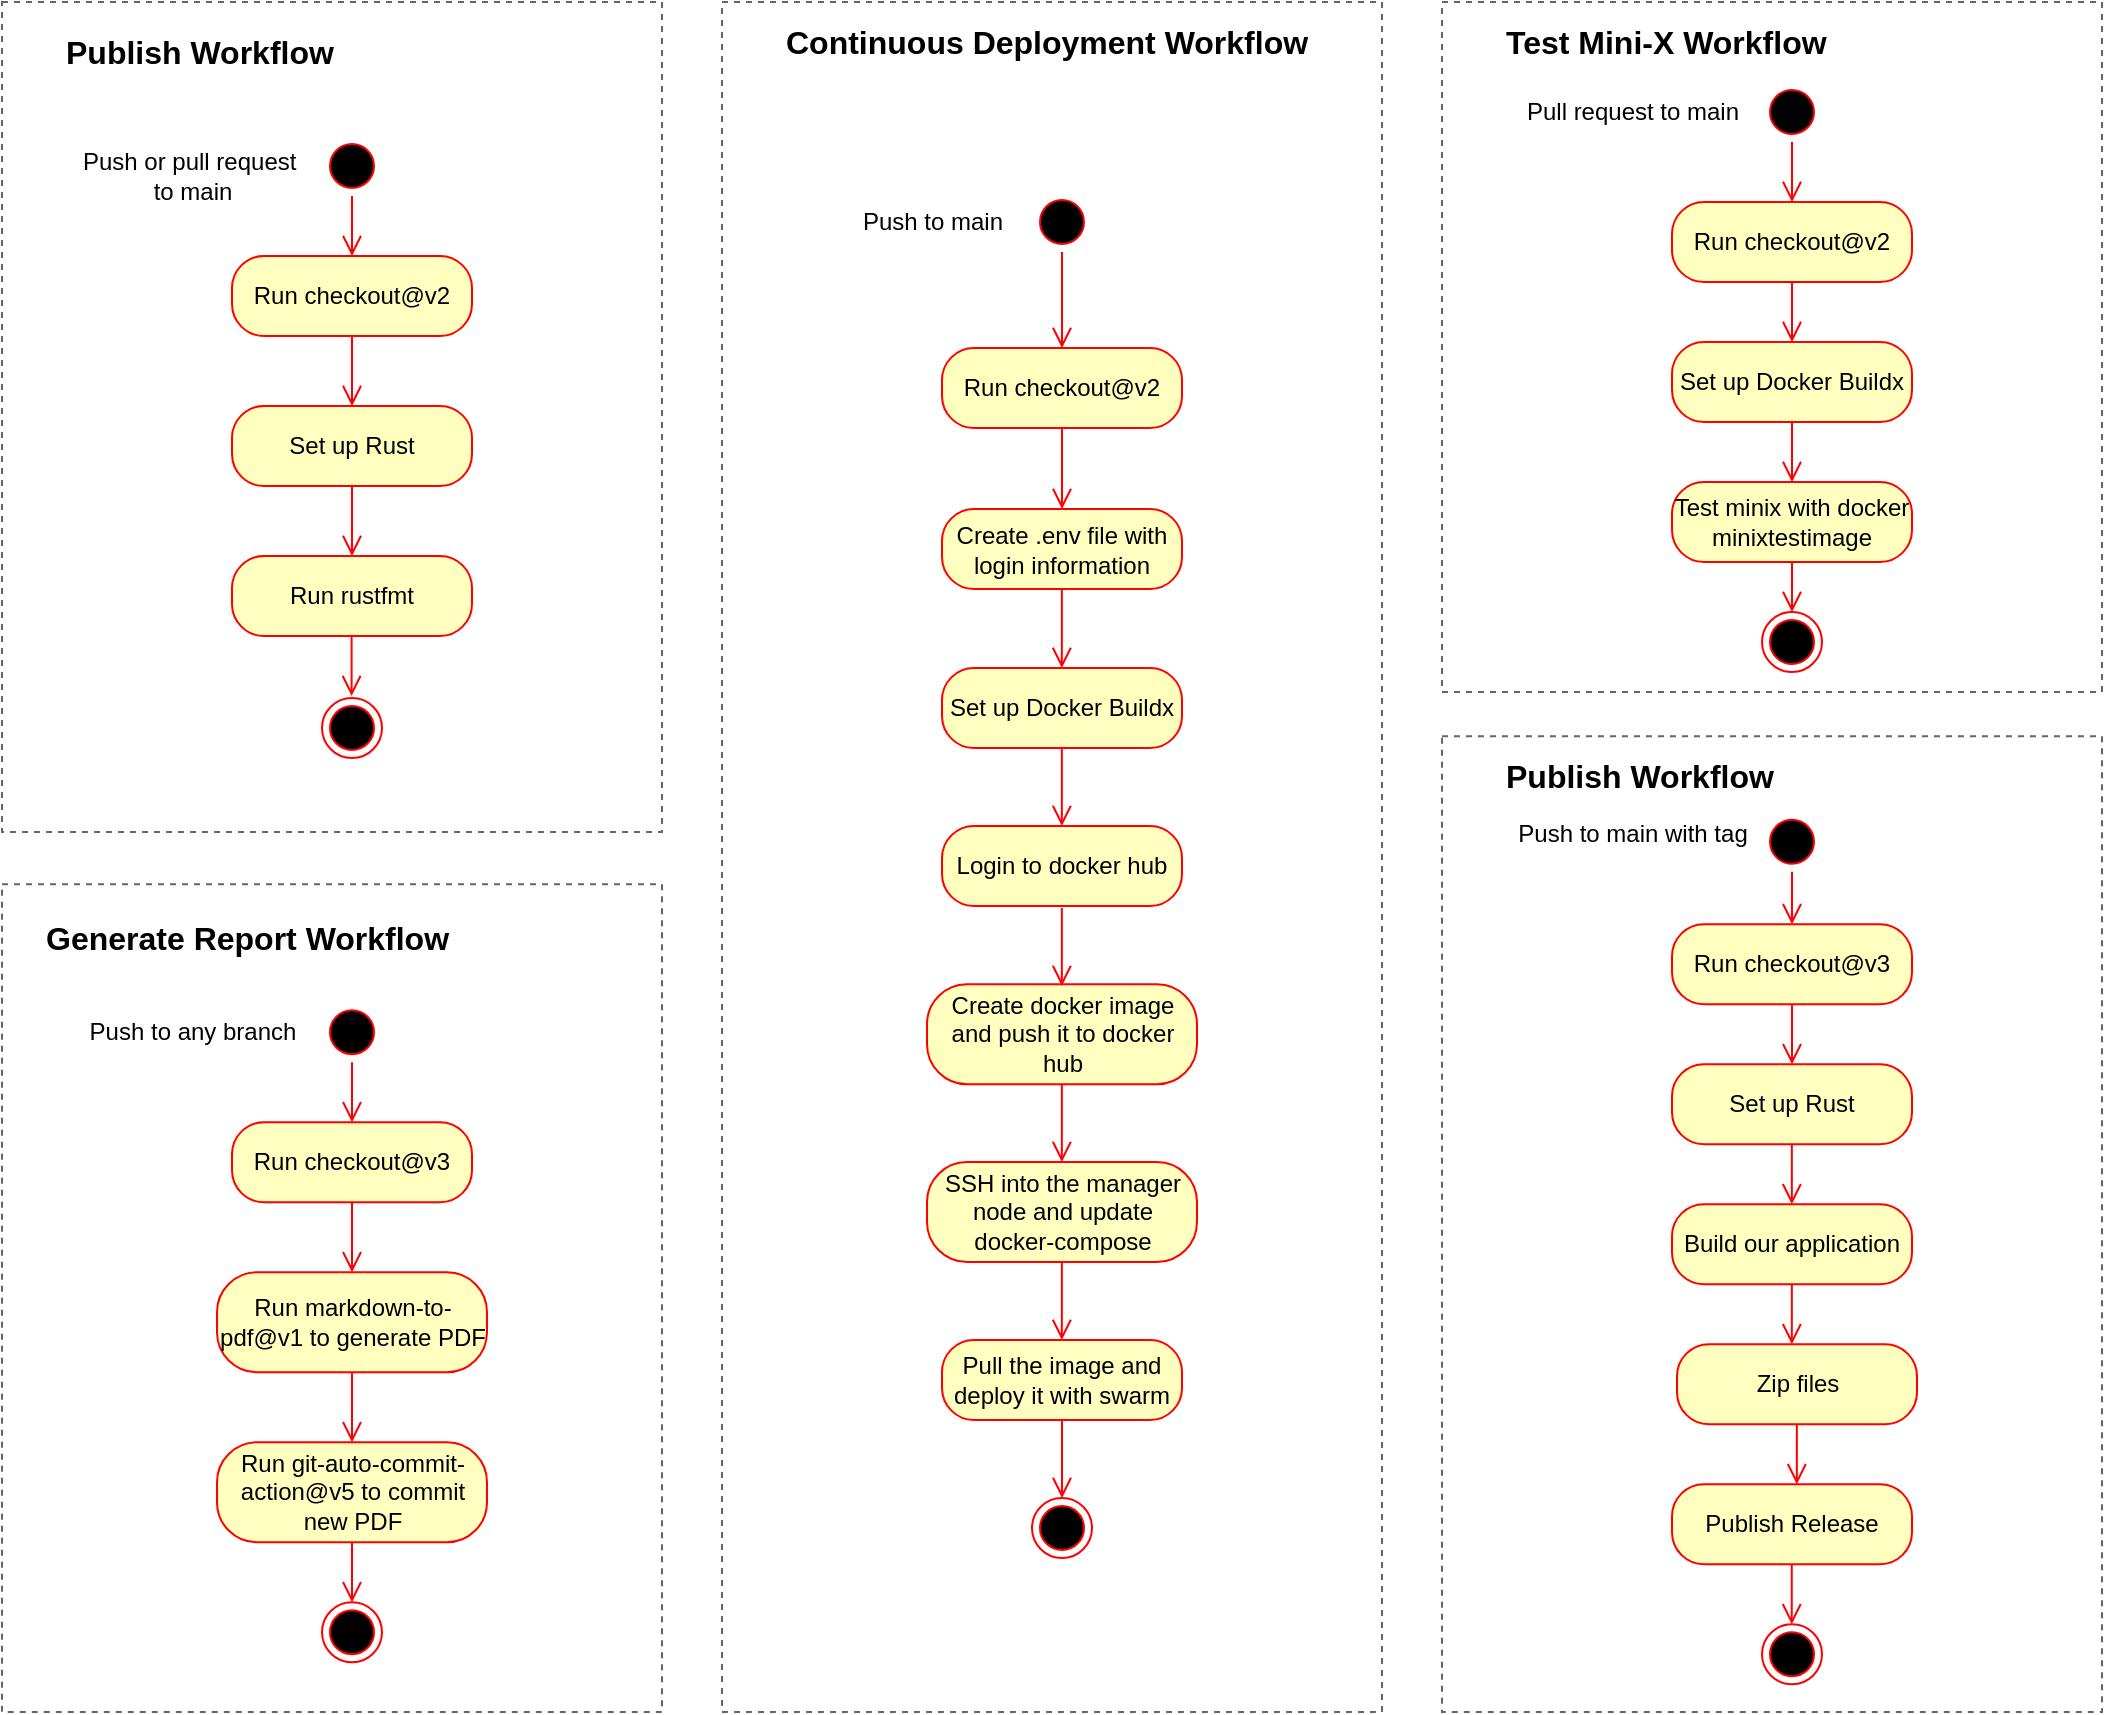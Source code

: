 <mxfile version="24.4.6" type="google">
  <diagram name="Page-1" id="OKW2vZuUyCLfSEZPetRM">
    <mxGraphModel grid="1" page="0" gridSize="10" guides="1" tooltips="1" connect="1" arrows="1" fold="1" pageScale="1" pageWidth="850" pageHeight="1100" math="0" shadow="0">
      <root>
        <mxCell id="0" />
        <mxCell id="1" parent="0" />
        <mxCell id="JS7riM0ZTtFmvcEDUlsF-1" value="" style="rounded=0;whiteSpace=wrap;html=1;fillColor=none;dashed=1;strokeWidth=1;fontColor=#333333;strokeColor=#666666;" vertex="1" parent="1">
          <mxGeometry x="1670" y="-75" width="330" height="345" as="geometry" />
        </mxCell>
        <mxCell id="JS7riM0ZTtFmvcEDUlsF-2" value="" style="ellipse;html=1;shape=endState;fillColor=#000000;strokeColor=#ff0000;" vertex="1" parent="1">
          <mxGeometry x="1830" y="230" width="30" height="30" as="geometry" />
        </mxCell>
        <mxCell id="JS7riM0ZTtFmvcEDUlsF-3" value="" style="ellipse;html=1;shape=startState;fillColor=#000000;strokeColor=#ff0000;" vertex="1" parent="1">
          <mxGeometry x="1830" y="-35" width="30" height="30" as="geometry" />
        </mxCell>
        <mxCell id="JS7riM0ZTtFmvcEDUlsF-4" value="" style="edgeStyle=orthogonalEdgeStyle;html=1;verticalAlign=bottom;endArrow=open;endSize=8;strokeColor=#ff0000;rounded=0;" edge="1" parent="1" source="JS7riM0ZTtFmvcEDUlsF-3" target="JS7riM0ZTtFmvcEDUlsF-5">
          <mxGeometry relative="1" as="geometry">
            <mxPoint x="1845" y="35" as="targetPoint" />
          </mxGeometry>
        </mxCell>
        <mxCell id="JS7riM0ZTtFmvcEDUlsF-5" value="Run checkout@v2" style="rounded=1;whiteSpace=wrap;html=1;arcSize=40;fontColor=#000000;fillColor=#ffffc0;strokeColor=#ff0000;" vertex="1" parent="1">
          <mxGeometry x="1785" y="25" width="120" height="40" as="geometry" />
        </mxCell>
        <mxCell id="JS7riM0ZTtFmvcEDUlsF-6" value="Pull request to main" style="text;html=1;align=center;verticalAlign=middle;resizable=0;points=[];autosize=1;strokeColor=none;fillColor=none;" vertex="1" parent="1">
          <mxGeometry x="1700" y="-35" width="130" height="30" as="geometry" />
        </mxCell>
        <mxCell id="JS7riM0ZTtFmvcEDUlsF-7" value="Set up Docker Buildx" style="rounded=1;whiteSpace=wrap;html=1;arcSize=40;fontColor=#000000;fillColor=#ffffc0;strokeColor=#ff0000;" vertex="1" parent="1">
          <mxGeometry x="1785" y="95" width="120" height="40" as="geometry" />
        </mxCell>
        <mxCell id="JS7riM0ZTtFmvcEDUlsF-8" value="" style="edgeStyle=orthogonalEdgeStyle;html=1;align=left;verticalAlign=top;endArrow=open;endSize=8;strokeColor=#ff0000;rounded=0;" edge="1" parent="1" source="JS7riM0ZTtFmvcEDUlsF-5" target="JS7riM0ZTtFmvcEDUlsF-7">
          <mxGeometry x="-1" relative="1" as="geometry">
            <mxPoint x="1860" y="35" as="targetPoint" />
            <mxPoint x="1860" y="-35" as="sourcePoint" />
          </mxGeometry>
        </mxCell>
        <mxCell id="JS7riM0ZTtFmvcEDUlsF-9" value="Test minix with docker minixtestimage" style="rounded=1;whiteSpace=wrap;html=1;arcSize=40;fontColor=#000000;fillColor=#ffffc0;strokeColor=#ff0000;" vertex="1" parent="1">
          <mxGeometry x="1785" y="165" width="120" height="40" as="geometry" />
        </mxCell>
        <mxCell id="JS7riM0ZTtFmvcEDUlsF-15" value="" style="edgeStyle=orthogonalEdgeStyle;html=1;align=left;verticalAlign=top;endArrow=open;endSize=8;strokeColor=#ff0000;rounded=0;entryX=0.5;entryY=0;entryDx=0;entryDy=0;" edge="1" parent="1" source="JS7riM0ZTtFmvcEDUlsF-9" target="JS7riM0ZTtFmvcEDUlsF-2">
          <mxGeometry x="-1" relative="1" as="geometry">
            <mxPoint x="1845" y="235" as="targetPoint" />
            <mxPoint x="1854" y="285" as="sourcePoint" />
          </mxGeometry>
        </mxCell>
        <mxCell id="JS7riM0ZTtFmvcEDUlsF-16" value="" style="edgeStyle=orthogonalEdgeStyle;html=1;align=left;verticalAlign=top;endArrow=open;endSize=8;strokeColor=#ff0000;rounded=0;" edge="1" parent="1" source="JS7riM0ZTtFmvcEDUlsF-7" target="JS7riM0ZTtFmvcEDUlsF-9">
          <mxGeometry x="-1" relative="1" as="geometry">
            <mxPoint x="1854" y="255" as="targetPoint" />
            <mxPoint x="1854" y="215" as="sourcePoint" />
          </mxGeometry>
        </mxCell>
        <mxCell id="JS7riM0ZTtFmvcEDUlsF-18" value="&lt;font style=&quot;font-size: 16px;&quot;&gt;Test Mini-X Workflow&lt;/font&gt;" style="text;html=1;strokeColor=none;fillColor=none;align=left;verticalAlign=middle;whiteSpace=wrap;rounded=0;fontStyle=1" vertex="1" parent="1">
          <mxGeometry x="1700" y="-75" width="230" height="40" as="geometry" />
        </mxCell>
        <mxCell id="JS7riM0ZTtFmvcEDUlsF-19" value="" style="rounded=0;whiteSpace=wrap;html=1;fillColor=none;dashed=1;strokeWidth=1;fontColor=#333333;strokeColor=#666666;" vertex="1" parent="1">
          <mxGeometry x="1310" y="-75" width="330" height="855" as="geometry" />
        </mxCell>
        <mxCell id="JS7riM0ZTtFmvcEDUlsF-21" value="" style="ellipse;html=1;shape=startState;fillColor=#000000;strokeColor=#ff0000;" vertex="1" parent="1">
          <mxGeometry x="1465" y="20" width="30" height="30" as="geometry" />
        </mxCell>
        <mxCell id="JS7riM0ZTtFmvcEDUlsF-22" value="" style="edgeStyle=orthogonalEdgeStyle;html=1;verticalAlign=bottom;endArrow=open;endSize=8;strokeColor=#ff0000;rounded=0;" edge="1" parent="1" source="JS7riM0ZTtFmvcEDUlsF-21" target="JS7riM0ZTtFmvcEDUlsF-23">
          <mxGeometry relative="1" as="geometry">
            <mxPoint x="1480" y="90" as="targetPoint" />
          </mxGeometry>
        </mxCell>
        <mxCell id="JS7riM0ZTtFmvcEDUlsF-23" value="Run checkout@v2" style="rounded=1;whiteSpace=wrap;html=1;arcSize=40;fontColor=#000000;fillColor=#ffffc0;strokeColor=#ff0000;" vertex="1" parent="1">
          <mxGeometry x="1420" y="98" width="120" height="40" as="geometry" />
        </mxCell>
        <mxCell id="JS7riM0ZTtFmvcEDUlsF-24" value="Push to main" style="text;html=1;align=center;verticalAlign=middle;resizable=0;points=[];autosize=1;strokeColor=none;fillColor=none;" vertex="1" parent="1">
          <mxGeometry x="1370" y="20" width="90" height="30" as="geometry" />
        </mxCell>
        <mxCell id="JS7riM0ZTtFmvcEDUlsF-25" value="Create .env file with login information" style="rounded=1;whiteSpace=wrap;html=1;arcSize=40;fontColor=#000000;fillColor=#ffffc0;strokeColor=#ff0000;" vertex="1" parent="1">
          <mxGeometry x="1420" y="178.5" width="120" height="40" as="geometry" />
        </mxCell>
        <mxCell id="JS7riM0ZTtFmvcEDUlsF-26" value="" style="edgeStyle=orthogonalEdgeStyle;html=1;align=left;verticalAlign=top;endArrow=open;endSize=8;strokeColor=#ff0000;rounded=0;" edge="1" parent="1" source="JS7riM0ZTtFmvcEDUlsF-23" target="JS7riM0ZTtFmvcEDUlsF-25">
          <mxGeometry x="-1" relative="1" as="geometry">
            <mxPoint x="1495" y="90" as="targetPoint" />
            <mxPoint x="1495" y="20" as="sourcePoint" />
          </mxGeometry>
        </mxCell>
        <mxCell id="JS7riM0ZTtFmvcEDUlsF-30" value="&lt;font style=&quot;font-size: 16px;&quot;&gt;Continuous Deployment Workflow&lt;/font&gt;" style="text;html=1;strokeColor=none;fillColor=none;align=left;verticalAlign=middle;whiteSpace=wrap;rounded=0;fontStyle=1" vertex="1" parent="1">
          <mxGeometry x="1340" y="-75" width="310" height="40" as="geometry" />
        </mxCell>
        <mxCell id="JS7riM0ZTtFmvcEDUlsF-36" value="" style="ellipse;html=1;shape=endState;fillColor=#000000;strokeColor=#ff0000;" vertex="1" parent="1">
          <mxGeometry x="1465" y="673.0" width="30" height="30" as="geometry" />
        </mxCell>
        <mxCell id="JS7riM0ZTtFmvcEDUlsF-37" value="Pull the image and deploy it with swarm" style="rounded=1;whiteSpace=wrap;html=1;arcSize=40;fontColor=#000000;fillColor=#ffffc0;strokeColor=#ff0000;" vertex="1" parent="1">
          <mxGeometry x="1420" y="594.0" width="120" height="40" as="geometry" />
        </mxCell>
        <mxCell id="JS7riM0ZTtFmvcEDUlsF-38" value="" style="edgeStyle=orthogonalEdgeStyle;html=1;align=left;verticalAlign=top;endArrow=open;endSize=8;strokeColor=#ff0000;rounded=0;entryX=0.5;entryY=0;entryDx=0;entryDy=0;" edge="1" parent="1" source="JS7riM0ZTtFmvcEDUlsF-37" target="JS7riM0ZTtFmvcEDUlsF-36">
          <mxGeometry x="-1" relative="1" as="geometry">
            <mxPoint x="1480" y="687.75" as="targetPoint" />
            <mxPoint x="1489" y="737.75" as="sourcePoint" />
          </mxGeometry>
        </mxCell>
        <mxCell id="JS7riM0ZTtFmvcEDUlsF-39" value="Create docker image and push it to docker hub" style="rounded=1;whiteSpace=wrap;html=1;arcSize=40;fontColor=#000000;fillColor=#ffffc0;strokeColor=#ff0000;" vertex="1" parent="1">
          <mxGeometry x="1412.5" y="416.13" width="135" height="50" as="geometry" />
        </mxCell>
        <mxCell id="JS7riM0ZTtFmvcEDUlsF-42" value="SSH into the manager node and update docker-compose" style="rounded=1;whiteSpace=wrap;html=1;arcSize=40;fontColor=#000000;fillColor=#ffffc0;strokeColor=#ff0000;" vertex="1" parent="1">
          <mxGeometry x="1412.5" y="505" width="135" height="50" as="geometry" />
        </mxCell>
        <mxCell id="JS7riM0ZTtFmvcEDUlsF-45" value="Login to docker hub" style="rounded=1;whiteSpace=wrap;html=1;arcSize=40;fontColor=#000000;fillColor=#ffffc0;strokeColor=#ff0000;" vertex="1" parent="1">
          <mxGeometry x="1420" y="337" width="120" height="40" as="geometry" />
        </mxCell>
        <mxCell id="JS7riM0ZTtFmvcEDUlsF-47" value="" style="rounded=0;whiteSpace=wrap;html=1;fillColor=none;dashed=1;strokeWidth=1;fontColor=#333333;strokeColor=#666666;" vertex="1" parent="1">
          <mxGeometry x="950" y="366.13" width="330" height="413.87" as="geometry" />
        </mxCell>
        <mxCell id="JS7riM0ZTtFmvcEDUlsF-48" value="" style="ellipse;html=1;shape=endState;fillColor=#000000;strokeColor=#ff0000;" vertex="1" parent="1">
          <mxGeometry x="1110" y="725.13" width="30" height="30" as="geometry" />
        </mxCell>
        <mxCell id="JS7riM0ZTtFmvcEDUlsF-49" value="" style="ellipse;html=1;shape=startState;fillColor=#000000;strokeColor=#ff0000;" vertex="1" parent="1">
          <mxGeometry x="1110" y="425.13" width="30" height="30" as="geometry" />
        </mxCell>
        <mxCell id="JS7riM0ZTtFmvcEDUlsF-50" value="" style="edgeStyle=orthogonalEdgeStyle;html=1;verticalAlign=bottom;endArrow=open;endSize=8;strokeColor=#ff0000;rounded=0;" edge="1" parent="1" source="JS7riM0ZTtFmvcEDUlsF-49" target="JS7riM0ZTtFmvcEDUlsF-51">
          <mxGeometry relative="1" as="geometry">
            <mxPoint x="1125" y="495.13" as="targetPoint" />
          </mxGeometry>
        </mxCell>
        <mxCell id="JS7riM0ZTtFmvcEDUlsF-51" value="Run checkout@v3" style="rounded=1;whiteSpace=wrap;html=1;arcSize=40;fontColor=#000000;fillColor=#ffffc0;strokeColor=#ff0000;" vertex="1" parent="1">
          <mxGeometry x="1065" y="485.13" width="120" height="40" as="geometry" />
        </mxCell>
        <mxCell id="JS7riM0ZTtFmvcEDUlsF-52" value="Push to any branch" style="text;html=1;align=center;verticalAlign=middle;resizable=0;points=[];autosize=1;strokeColor=none;fillColor=none;" vertex="1" parent="1">
          <mxGeometry x="980" y="425.13" width="130" height="30" as="geometry" />
        </mxCell>
        <mxCell id="JS7riM0ZTtFmvcEDUlsF-53" value="Run markdown-to-pdf@v1 to generate PDF" style="rounded=1;whiteSpace=wrap;html=1;arcSize=40;fontColor=#000000;fillColor=#ffffc0;strokeColor=#ff0000;" vertex="1" parent="1">
          <mxGeometry x="1057.5" y="560.13" width="135" height="50" as="geometry" />
        </mxCell>
        <mxCell id="JS7riM0ZTtFmvcEDUlsF-54" value="" style="edgeStyle=orthogonalEdgeStyle;html=1;align=left;verticalAlign=top;endArrow=open;endSize=8;strokeColor=#ff0000;rounded=0;" edge="1" parent="1" source="JS7riM0ZTtFmvcEDUlsF-51" target="JS7riM0ZTtFmvcEDUlsF-53">
          <mxGeometry x="-1" relative="1" as="geometry">
            <mxPoint x="1140" y="495.13" as="targetPoint" />
            <mxPoint x="1140" y="425.13" as="sourcePoint" />
          </mxGeometry>
        </mxCell>
        <mxCell id="JS7riM0ZTtFmvcEDUlsF-55" value="Run git-auto-commit-action@v5 to commit new PDF" style="rounded=1;whiteSpace=wrap;html=1;arcSize=40;fontColor=#000000;fillColor=#ffffc0;strokeColor=#ff0000;" vertex="1" parent="1">
          <mxGeometry x="1057.5" y="645.13" width="135" height="50" as="geometry" />
        </mxCell>
        <mxCell id="JS7riM0ZTtFmvcEDUlsF-56" value="" style="edgeStyle=orthogonalEdgeStyle;html=1;align=left;verticalAlign=top;endArrow=open;endSize=8;strokeColor=#ff0000;rounded=0;entryX=0.5;entryY=0;entryDx=0;entryDy=0;" edge="1" parent="1" source="JS7riM0ZTtFmvcEDUlsF-55" target="JS7riM0ZTtFmvcEDUlsF-48">
          <mxGeometry x="-1" relative="1" as="geometry">
            <mxPoint x="1125" y="695.13" as="targetPoint" />
            <mxPoint x="1134" y="745.13" as="sourcePoint" />
          </mxGeometry>
        </mxCell>
        <mxCell id="JS7riM0ZTtFmvcEDUlsF-57" value="" style="edgeStyle=orthogonalEdgeStyle;html=1;align=left;verticalAlign=top;endArrow=open;endSize=8;strokeColor=#ff0000;rounded=0;" edge="1" parent="1" source="JS7riM0ZTtFmvcEDUlsF-53" target="JS7riM0ZTtFmvcEDUlsF-55">
          <mxGeometry x="-1" relative="1" as="geometry">
            <mxPoint x="1134" y="715.13" as="targetPoint" />
            <mxPoint x="1134" y="675.13" as="sourcePoint" />
          </mxGeometry>
        </mxCell>
        <mxCell id="JS7riM0ZTtFmvcEDUlsF-58" value="&lt;font style=&quot;font-size: 16px;&quot;&gt;Generate Report Workflow&lt;/font&gt;" style="text;html=1;strokeColor=none;fillColor=none;align=left;verticalAlign=middle;whiteSpace=wrap;rounded=0;fontStyle=1" vertex="1" parent="1">
          <mxGeometry x="970" y="372.5" width="270" height="40" as="geometry" />
        </mxCell>
        <mxCell id="JS7riM0ZTtFmvcEDUlsF-59" value="" style="rounded=0;whiteSpace=wrap;html=1;fillColor=none;dashed=1;strokeWidth=1;fontColor=#333333;strokeColor=#666666;" vertex="1" parent="1">
          <mxGeometry x="1670" y="292.13" width="330" height="487.87" as="geometry" />
        </mxCell>
        <mxCell id="JS7riM0ZTtFmvcEDUlsF-60" value="" style="ellipse;html=1;shape=endState;fillColor=#000000;strokeColor=#ff0000;" vertex="1" parent="1">
          <mxGeometry x="1830" y="736.13" width="30" height="30" as="geometry" />
        </mxCell>
        <mxCell id="JS7riM0ZTtFmvcEDUlsF-61" value="" style="ellipse;html=1;shape=startState;fillColor=#000000;strokeColor=#ff0000;" vertex="1" parent="1">
          <mxGeometry x="1830" y="329.88" width="30" height="30" as="geometry" />
        </mxCell>
        <mxCell id="JS7riM0ZTtFmvcEDUlsF-62" value="" style="edgeStyle=orthogonalEdgeStyle;html=1;verticalAlign=bottom;endArrow=open;endSize=8;strokeColor=#ff0000;rounded=0;" edge="1" parent="1" source="JS7riM0ZTtFmvcEDUlsF-61" target="JS7riM0ZTtFmvcEDUlsF-63">
          <mxGeometry relative="1" as="geometry">
            <mxPoint x="1845" y="396.13" as="targetPoint" />
          </mxGeometry>
        </mxCell>
        <mxCell id="JS7riM0ZTtFmvcEDUlsF-63" value="Run checkout@v3" style="rounded=1;whiteSpace=wrap;html=1;arcSize=40;fontColor=#000000;fillColor=#ffffc0;strokeColor=#ff0000;" vertex="1" parent="1">
          <mxGeometry x="1785" y="386.13" width="120" height="40" as="geometry" />
        </mxCell>
        <mxCell id="JS7riM0ZTtFmvcEDUlsF-64" value="Push to main with tag" style="text;html=1;align=center;verticalAlign=middle;resizable=0;points=[];autosize=1;strokeColor=none;fillColor=none;" vertex="1" parent="1">
          <mxGeometry x="1695" y="326.13" width="140" height="30" as="geometry" />
        </mxCell>
        <mxCell id="JS7riM0ZTtFmvcEDUlsF-65" value="Set up Rust" style="rounded=1;whiteSpace=wrap;html=1;arcSize=40;fontColor=#000000;fillColor=#ffffc0;strokeColor=#ff0000;" vertex="1" parent="1">
          <mxGeometry x="1785" y="456.13" width="120" height="40" as="geometry" />
        </mxCell>
        <mxCell id="JS7riM0ZTtFmvcEDUlsF-66" value="" style="edgeStyle=orthogonalEdgeStyle;html=1;align=left;verticalAlign=top;endArrow=open;endSize=8;strokeColor=#ff0000;rounded=0;" edge="1" parent="1" source="JS7riM0ZTtFmvcEDUlsF-63" target="JS7riM0ZTtFmvcEDUlsF-65">
          <mxGeometry x="-1" relative="1" as="geometry">
            <mxPoint x="1860" y="396.13" as="targetPoint" />
            <mxPoint x="1860" y="326.13" as="sourcePoint" />
          </mxGeometry>
        </mxCell>
        <mxCell id="JS7riM0ZTtFmvcEDUlsF-70" value="&lt;font style=&quot;font-size: 16px;&quot;&gt;Publish Workflow&lt;/font&gt;" style="text;html=1;strokeColor=none;fillColor=none;align=left;verticalAlign=middle;whiteSpace=wrap;rounded=0;fontStyle=1" vertex="1" parent="1">
          <mxGeometry x="1700" y="292.13" width="190" height="40" as="geometry" />
        </mxCell>
        <mxCell id="JS7riM0ZTtFmvcEDUlsF-74" value="Build our application" style="rounded=1;whiteSpace=wrap;html=1;arcSize=40;fontColor=#000000;fillColor=#ffffc0;strokeColor=#ff0000;" vertex="1" parent="1">
          <mxGeometry x="1785" y="526.13" width="120" height="40" as="geometry" />
        </mxCell>
        <mxCell id="JS7riM0ZTtFmvcEDUlsF-76" value="" style="edgeStyle=orthogonalEdgeStyle;html=1;align=left;verticalAlign=top;endArrow=open;endSize=8;strokeColor=#ff0000;rounded=0;" edge="1" parent="1">
          <mxGeometry x="-1" relative="1" as="geometry">
            <mxPoint x="1844.92" y="526.13" as="targetPoint" />
            <mxPoint x="1844.92" y="496.13" as="sourcePoint" />
          </mxGeometry>
        </mxCell>
        <mxCell id="JS7riM0ZTtFmvcEDUlsF-77" value="Publish Release" style="rounded=1;whiteSpace=wrap;html=1;arcSize=40;fontColor=#000000;fillColor=#ffffc0;strokeColor=#ff0000;" vertex="1" parent="1">
          <mxGeometry x="1785" y="666.13" width="120" height="40" as="geometry" />
        </mxCell>
        <mxCell id="JS7riM0ZTtFmvcEDUlsF-78" value="" style="edgeStyle=orthogonalEdgeStyle;html=1;align=left;verticalAlign=top;endArrow=open;endSize=8;strokeColor=#ff0000;rounded=0;" edge="1" parent="1">
          <mxGeometry x="-1" relative="1" as="geometry">
            <mxPoint x="1844.92" y="596.13" as="targetPoint" />
            <mxPoint x="1844.92" y="566.13" as="sourcePoint" />
          </mxGeometry>
        </mxCell>
        <mxCell id="JS7riM0ZTtFmvcEDUlsF-79" value="" style="edgeStyle=orthogonalEdgeStyle;html=1;align=left;verticalAlign=top;endArrow=open;endSize=8;strokeColor=#ff0000;rounded=0;" edge="1" parent="1">
          <mxGeometry x="-1" relative="1" as="geometry">
            <mxPoint x="1844.88" y="736.13" as="targetPoint" />
            <mxPoint x="1844.88" y="706.13" as="sourcePoint" />
          </mxGeometry>
        </mxCell>
        <mxCell id="JS7riM0ZTtFmvcEDUlsF-80" value="Zip files" style="rounded=1;whiteSpace=wrap;html=1;arcSize=40;fontColor=#000000;fillColor=#ffffc0;strokeColor=#ff0000;" vertex="1" parent="1">
          <mxGeometry x="1787.5" y="596.13" width="120" height="40" as="geometry" />
        </mxCell>
        <mxCell id="JS7riM0ZTtFmvcEDUlsF-81" value="" style="edgeStyle=orthogonalEdgeStyle;html=1;align=left;verticalAlign=top;endArrow=open;endSize=8;strokeColor=#ff0000;rounded=0;" edge="1" parent="1">
          <mxGeometry x="-1" relative="1" as="geometry">
            <mxPoint x="1847.42" y="666.13" as="targetPoint" />
            <mxPoint x="1847.42" y="636.13" as="sourcePoint" />
          </mxGeometry>
        </mxCell>
        <mxCell id="JS7riM0ZTtFmvcEDUlsF-82" value="" style="rounded=0;whiteSpace=wrap;html=1;fillColor=none;dashed=1;strokeWidth=1;fontColor=#333333;strokeColor=#666666;" vertex="1" parent="1">
          <mxGeometry x="950" y="-75" width="330" height="415" as="geometry" />
        </mxCell>
        <mxCell id="JS7riM0ZTtFmvcEDUlsF-83" value="" style="ellipse;html=1;shape=endState;fillColor=#000000;strokeColor=#ff0000;" vertex="1" parent="1">
          <mxGeometry x="1110" y="273" width="30" height="30" as="geometry" />
        </mxCell>
        <mxCell id="JS7riM0ZTtFmvcEDUlsF-84" value="" style="ellipse;html=1;shape=startState;fillColor=#000000;strokeColor=#ff0000;" vertex="1" parent="1">
          <mxGeometry x="1110" y="-8" width="30" height="30" as="geometry" />
        </mxCell>
        <mxCell id="JS7riM0ZTtFmvcEDUlsF-85" value="" style="edgeStyle=orthogonalEdgeStyle;html=1;verticalAlign=bottom;endArrow=open;endSize=8;strokeColor=#ff0000;rounded=0;" edge="1" parent="1" source="JS7riM0ZTtFmvcEDUlsF-84" target="JS7riM0ZTtFmvcEDUlsF-86">
          <mxGeometry relative="1" as="geometry">
            <mxPoint x="1125" y="62" as="targetPoint" />
          </mxGeometry>
        </mxCell>
        <mxCell id="JS7riM0ZTtFmvcEDUlsF-86" value="&lt;div&gt;Run checkout@v2&lt;/div&gt;" style="rounded=1;whiteSpace=wrap;html=1;arcSize=40;fontColor=#000000;fillColor=#ffffc0;strokeColor=#ff0000;" vertex="1" parent="1">
          <mxGeometry x="1065" y="52" width="120" height="40" as="geometry" />
        </mxCell>
        <mxCell id="JS7riM0ZTtFmvcEDUlsF-87" value="&lt;div&gt;Push or pull request&amp;nbsp;&lt;/div&gt;&lt;div&gt;to main&lt;/div&gt;" style="text;html=1;align=center;verticalAlign=middle;resizable=0;points=[];autosize=1;strokeColor=none;fillColor=none;" vertex="1" parent="1">
          <mxGeometry x="980" y="-8" width="130" height="40" as="geometry" />
        </mxCell>
        <mxCell id="JS7riM0ZTtFmvcEDUlsF-88" value="Set up Rust" style="rounded=1;whiteSpace=wrap;html=1;arcSize=40;fontColor=#000000;fillColor=#ffffc0;strokeColor=#ff0000;" vertex="1" parent="1">
          <mxGeometry x="1065" y="127" width="120" height="40" as="geometry" />
        </mxCell>
        <mxCell id="JS7riM0ZTtFmvcEDUlsF-89" value="" style="edgeStyle=orthogonalEdgeStyle;html=1;align=left;verticalAlign=top;endArrow=open;endSize=8;strokeColor=#ff0000;rounded=0;" edge="1" parent="1" source="JS7riM0ZTtFmvcEDUlsF-86" target="JS7riM0ZTtFmvcEDUlsF-88">
          <mxGeometry x="-1" relative="1" as="geometry">
            <mxPoint x="1140" y="62" as="targetPoint" />
            <mxPoint x="1140" y="-8" as="sourcePoint" />
          </mxGeometry>
        </mxCell>
        <mxCell id="JS7riM0ZTtFmvcEDUlsF-90" value="&lt;font style=&quot;font-size: 16px;&quot;&gt;Publish Workflow&lt;/font&gt;" style="text;html=1;strokeColor=none;fillColor=none;align=left;verticalAlign=middle;whiteSpace=wrap;rounded=0;fontStyle=1" vertex="1" parent="1">
          <mxGeometry x="980" y="-70" width="190" height="40" as="geometry" />
        </mxCell>
        <mxCell id="JS7riM0ZTtFmvcEDUlsF-91" value="Run rustfmt" style="rounded=1;whiteSpace=wrap;html=1;arcSize=40;fontColor=#000000;fillColor=#ffffc0;strokeColor=#ff0000;" vertex="1" parent="1">
          <mxGeometry x="1065" y="202" width="120" height="40" as="geometry" />
        </mxCell>
        <mxCell id="JS7riM0ZTtFmvcEDUlsF-95" value="" style="edgeStyle=orthogonalEdgeStyle;html=1;align=left;verticalAlign=top;endArrow=open;endSize=8;strokeColor=#ff0000;rounded=0;" edge="1" parent="1">
          <mxGeometry x="-1" relative="1" as="geometry">
            <mxPoint x="1124.8" y="272" as="targetPoint" />
            <mxPoint x="1124.8" y="242" as="sourcePoint" />
          </mxGeometry>
        </mxCell>
        <mxCell id="JS7riM0ZTtFmvcEDUlsF-100" value="Set up Docker Buildx" style="rounded=1;whiteSpace=wrap;html=1;arcSize=40;fontColor=#000000;fillColor=#ffffc0;strokeColor=#ff0000;" vertex="1" parent="1">
          <mxGeometry x="1420" y="258" width="120" height="40" as="geometry" />
        </mxCell>
        <mxCell id="JS7riM0ZTtFmvcEDUlsF-101" value="" style="edgeStyle=orthogonalEdgeStyle;html=1;align=left;verticalAlign=top;endArrow=open;endSize=8;strokeColor=#ff0000;rounded=0;entryX=0.5;entryY=0;entryDx=0;entryDy=0;" edge="1" parent="1">
          <mxGeometry x="-1" relative="1" as="geometry">
            <mxPoint x="1479.92" y="594" as="targetPoint" />
            <mxPoint x="1479.92" y="555" as="sourcePoint" />
          </mxGeometry>
        </mxCell>
        <mxCell id="JS7riM0ZTtFmvcEDUlsF-102" value="" style="edgeStyle=orthogonalEdgeStyle;html=1;align=left;verticalAlign=top;endArrow=open;endSize=8;strokeColor=#ff0000;rounded=0;entryX=0.5;entryY=0;entryDx=0;entryDy=0;" edge="1" parent="1">
          <mxGeometry x="-1" relative="1" as="geometry">
            <mxPoint x="1479.92" y="505" as="targetPoint" />
            <mxPoint x="1479.92" y="466" as="sourcePoint" />
          </mxGeometry>
        </mxCell>
        <mxCell id="JS7riM0ZTtFmvcEDUlsF-103" value="" style="edgeStyle=orthogonalEdgeStyle;html=1;align=left;verticalAlign=top;endArrow=open;endSize=8;strokeColor=#ff0000;rounded=0;entryX=0.5;entryY=0;entryDx=0;entryDy=0;" edge="1" parent="1">
          <mxGeometry x="-1" relative="1" as="geometry">
            <mxPoint x="1479.92" y="417" as="targetPoint" />
            <mxPoint x="1479.92" y="378" as="sourcePoint" />
          </mxGeometry>
        </mxCell>
        <mxCell id="JS7riM0ZTtFmvcEDUlsF-104" value="" style="edgeStyle=orthogonalEdgeStyle;html=1;align=left;verticalAlign=top;endArrow=open;endSize=8;strokeColor=#ff0000;rounded=0;entryX=0.5;entryY=0;entryDx=0;entryDy=0;" edge="1" parent="1">
          <mxGeometry x="-1" relative="1" as="geometry">
            <mxPoint x="1479.92" y="337" as="targetPoint" />
            <mxPoint x="1479.92" y="298" as="sourcePoint" />
          </mxGeometry>
        </mxCell>
        <mxCell id="JS7riM0ZTtFmvcEDUlsF-105" value="" style="edgeStyle=orthogonalEdgeStyle;html=1;align=left;verticalAlign=top;endArrow=open;endSize=8;strokeColor=#ff0000;rounded=0;entryX=0.5;entryY=0;entryDx=0;entryDy=0;" edge="1" parent="1">
          <mxGeometry x="-1" relative="1" as="geometry">
            <mxPoint x="1479.92" y="258" as="targetPoint" />
            <mxPoint x="1479.92" y="219" as="sourcePoint" />
          </mxGeometry>
        </mxCell>
        <mxCell id="JS7riM0ZTtFmvcEDUlsF-106" value="" style="edgeStyle=orthogonalEdgeStyle;html=1;align=left;verticalAlign=top;endArrow=open;endSize=8;strokeColor=#ff0000;rounded=0;" edge="1" parent="1">
          <mxGeometry x="-1" relative="1" as="geometry">
            <mxPoint x="1125" y="202" as="targetPoint" />
            <mxPoint x="1125" y="167" as="sourcePoint" />
          </mxGeometry>
        </mxCell>
      </root>
    </mxGraphModel>
  </diagram>
</mxfile>
